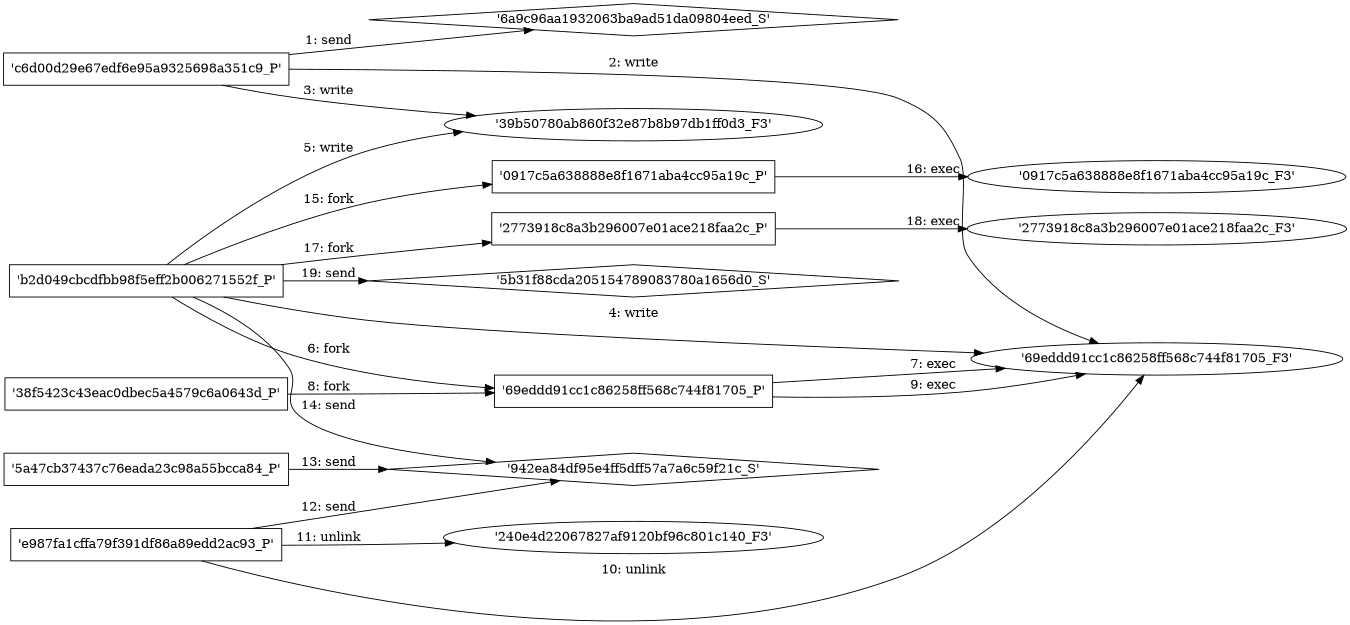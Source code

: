 digraph "D:\Learning\Paper\apt\基于CTI的攻击预警\Dataset\攻击图\ASGfromALLCTI\Threat Source newsletter (Oct. 24, 2019).dot" {
rankdir="LR"
size="9"
fixedsize="false"
splines="true"
nodesep=0.3
ranksep=0
fontsize=10
overlap="scalexy"
engine= "neato"
	"'6a9c96aa1932063ba9ad51da09804eed_S'" [node_type=Socket shape=diamond]
	"'c6d00d29e67edf6e95a9325698a351c9_P'" [node_type=Process shape=box]
	"'c6d00d29e67edf6e95a9325698a351c9_P'" -> "'6a9c96aa1932063ba9ad51da09804eed_S'" [label="1: send"]
	"'69eddd91cc1c86258ff568c744f81705_F3'" [node_type=file shape=ellipse]
	"'c6d00d29e67edf6e95a9325698a351c9_P'" [node_type=Process shape=box]
	"'c6d00d29e67edf6e95a9325698a351c9_P'" -> "'69eddd91cc1c86258ff568c744f81705_F3'" [label="2: write"]
	"'39b50780ab860f32e87b8b97db1ff0d3_F3'" [node_type=file shape=ellipse]
	"'c6d00d29e67edf6e95a9325698a351c9_P'" [node_type=Process shape=box]
	"'c6d00d29e67edf6e95a9325698a351c9_P'" -> "'39b50780ab860f32e87b8b97db1ff0d3_F3'" [label="3: write"]
	"'69eddd91cc1c86258ff568c744f81705_F3'" [node_type=file shape=ellipse]
	"'b2d049cbcdfbb98f5eff2b006271552f_P'" [node_type=Process shape=box]
	"'b2d049cbcdfbb98f5eff2b006271552f_P'" -> "'69eddd91cc1c86258ff568c744f81705_F3'" [label="4: write"]
	"'39b50780ab860f32e87b8b97db1ff0d3_F3'" [node_type=file shape=ellipse]
	"'b2d049cbcdfbb98f5eff2b006271552f_P'" [node_type=Process shape=box]
	"'b2d049cbcdfbb98f5eff2b006271552f_P'" -> "'39b50780ab860f32e87b8b97db1ff0d3_F3'" [label="5: write"]
	"'b2d049cbcdfbb98f5eff2b006271552f_P'" [node_type=Process shape=box]
	"'69eddd91cc1c86258ff568c744f81705_P'" [node_type=Process shape=box]
	"'b2d049cbcdfbb98f5eff2b006271552f_P'" -> "'69eddd91cc1c86258ff568c744f81705_P'" [label="6: fork"]
	"'69eddd91cc1c86258ff568c744f81705_P'" [node_type=Process shape=box]
	"'69eddd91cc1c86258ff568c744f81705_F3'" [node_type=File shape=ellipse]
	"'69eddd91cc1c86258ff568c744f81705_P'" -> "'69eddd91cc1c86258ff568c744f81705_F3'" [label="7: exec"]
	"'38f5423c43eac0dbec5a4579c6a0643d_P'" [node_type=Process shape=box]
	"'69eddd91cc1c86258ff568c744f81705_P'" [node_type=Process shape=box]
	"'38f5423c43eac0dbec5a4579c6a0643d_P'" -> "'69eddd91cc1c86258ff568c744f81705_P'" [label="8: fork"]
	"'69eddd91cc1c86258ff568c744f81705_P'" [node_type=Process shape=box]
	"'69eddd91cc1c86258ff568c744f81705_F3'" [node_type=File shape=ellipse]
	"'69eddd91cc1c86258ff568c744f81705_P'" -> "'69eddd91cc1c86258ff568c744f81705_F3'" [label="9: exec"]
	"'69eddd91cc1c86258ff568c744f81705_F3'" [node_type=file shape=ellipse]
	"'e987fa1cffa79f391df86a89edd2ac93_P'" [node_type=Process shape=box]
	"'e987fa1cffa79f391df86a89edd2ac93_P'" -> "'69eddd91cc1c86258ff568c744f81705_F3'" [label="10: unlink"]
	"'240e4d22067827af9120bf96c801c140_F3'" [node_type=file shape=ellipse]
	"'e987fa1cffa79f391df86a89edd2ac93_P'" [node_type=Process shape=box]
	"'e987fa1cffa79f391df86a89edd2ac93_P'" -> "'240e4d22067827af9120bf96c801c140_F3'" [label="11: unlink"]
	"'942ea84df95e4ff5dff57a7a6c59f21c_S'" [node_type=Socket shape=diamond]
	"'e987fa1cffa79f391df86a89edd2ac93_P'" [node_type=Process shape=box]
	"'e987fa1cffa79f391df86a89edd2ac93_P'" -> "'942ea84df95e4ff5dff57a7a6c59f21c_S'" [label="12: send"]
	"'942ea84df95e4ff5dff57a7a6c59f21c_S'" [node_type=Socket shape=diamond]
	"'5a47cb37437c76eada23c98a55bcca84_P'" [node_type=Process shape=box]
	"'5a47cb37437c76eada23c98a55bcca84_P'" -> "'942ea84df95e4ff5dff57a7a6c59f21c_S'" [label="13: send"]
	"'942ea84df95e4ff5dff57a7a6c59f21c_S'" [node_type=Socket shape=diamond]
	"'b2d049cbcdfbb98f5eff2b006271552f_P'" [node_type=Process shape=box]
	"'b2d049cbcdfbb98f5eff2b006271552f_P'" -> "'942ea84df95e4ff5dff57a7a6c59f21c_S'" [label="14: send"]
	"'b2d049cbcdfbb98f5eff2b006271552f_P'" [node_type=Process shape=box]
	"'0917c5a638888e8f1671aba4cc95a19c_P'" [node_type=Process shape=box]
	"'b2d049cbcdfbb98f5eff2b006271552f_P'" -> "'0917c5a638888e8f1671aba4cc95a19c_P'" [label="15: fork"]
	"'0917c5a638888e8f1671aba4cc95a19c_P'" [node_type=Process shape=box]
	"'0917c5a638888e8f1671aba4cc95a19c_F3'" [node_type=File shape=ellipse]
	"'0917c5a638888e8f1671aba4cc95a19c_P'" -> "'0917c5a638888e8f1671aba4cc95a19c_F3'" [label="16: exec"]
	"'b2d049cbcdfbb98f5eff2b006271552f_P'" [node_type=Process shape=box]
	"'2773918c8a3b296007e01ace218faa2c_P'" [node_type=Process shape=box]
	"'b2d049cbcdfbb98f5eff2b006271552f_P'" -> "'2773918c8a3b296007e01ace218faa2c_P'" [label="17: fork"]
	"'2773918c8a3b296007e01ace218faa2c_P'" [node_type=Process shape=box]
	"'2773918c8a3b296007e01ace218faa2c_F3'" [node_type=File shape=ellipse]
	"'2773918c8a3b296007e01ace218faa2c_P'" -> "'2773918c8a3b296007e01ace218faa2c_F3'" [label="18: exec"]
	"'5b31f88cda205154789083780a1656d0_S'" [node_type=Socket shape=diamond]
	"'b2d049cbcdfbb98f5eff2b006271552f_P'" [node_type=Process shape=box]
	"'b2d049cbcdfbb98f5eff2b006271552f_P'" -> "'5b31f88cda205154789083780a1656d0_S'" [label="19: send"]
}
